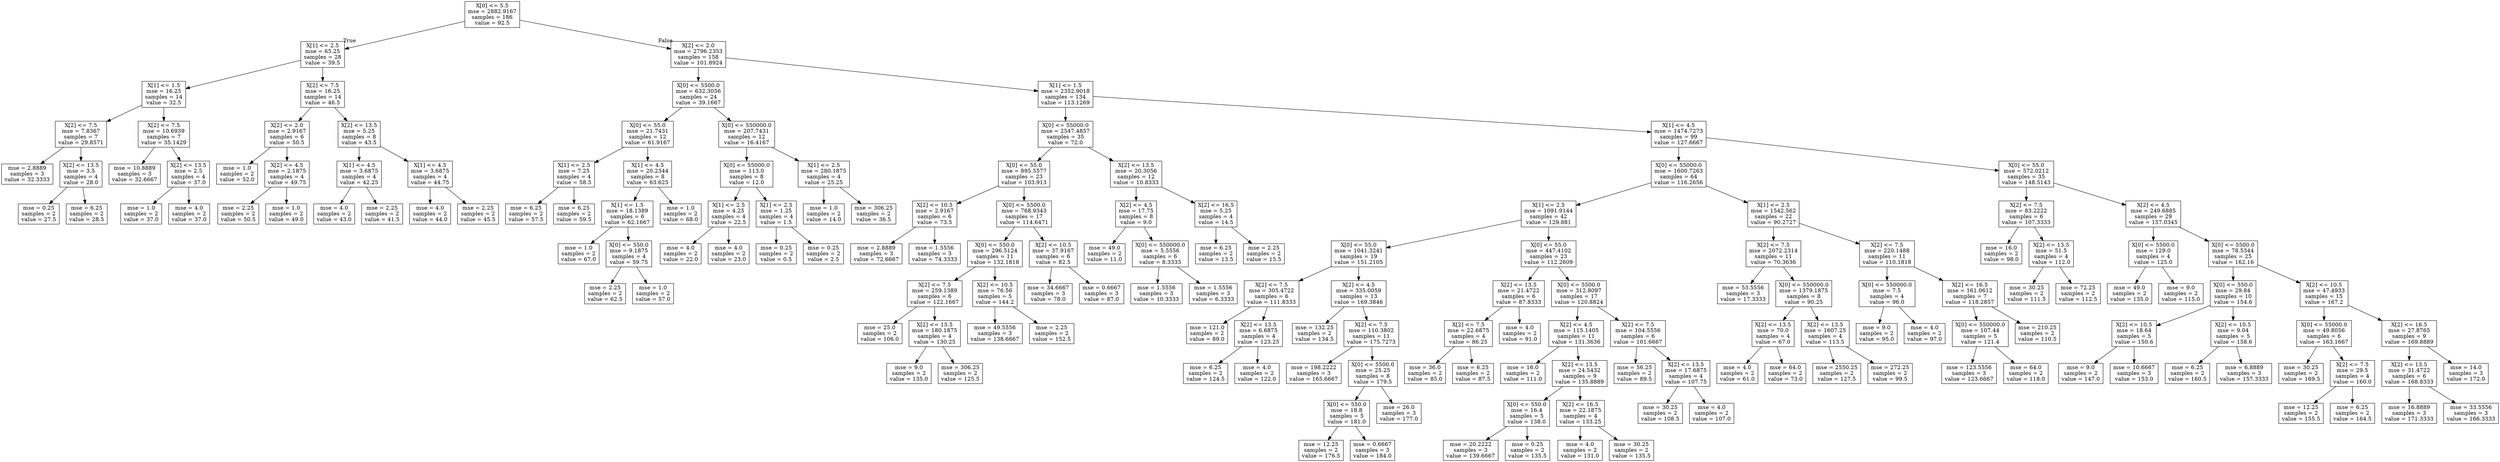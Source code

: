 digraph Tree {
node [shape=box] ;
0 [label="X[0] <= 5.5\nmse = 2882.9167\nsamples = 186\nvalue = 92.5"] ;
1 [label="X[1] <= 2.5\nmse = 65.25\nsamples = 28\nvalue = 39.5"] ;
0 -> 1 [labeldistance=2.5, labelangle=45, headlabel="True"] ;
2 [label="X[1] <= 1.5\nmse = 16.25\nsamples = 14\nvalue = 32.5"] ;
1 -> 2 ;
3 [label="X[2] <= 7.5\nmse = 7.8367\nsamples = 7\nvalue = 29.8571"] ;
2 -> 3 ;
4 [label="mse = 2.8889\nsamples = 3\nvalue = 32.3333"] ;
3 -> 4 ;
5 [label="X[2] <= 13.5\nmse = 3.5\nsamples = 4\nvalue = 28.0"] ;
3 -> 5 ;
6 [label="mse = 0.25\nsamples = 2\nvalue = 27.5"] ;
5 -> 6 ;
7 [label="mse = 6.25\nsamples = 2\nvalue = 28.5"] ;
5 -> 7 ;
8 [label="X[2] <= 7.5\nmse = 10.6939\nsamples = 7\nvalue = 35.1429"] ;
2 -> 8 ;
9 [label="mse = 10.8889\nsamples = 3\nvalue = 32.6667"] ;
8 -> 9 ;
10 [label="X[2] <= 13.5\nmse = 2.5\nsamples = 4\nvalue = 37.0"] ;
8 -> 10 ;
11 [label="mse = 1.0\nsamples = 2\nvalue = 37.0"] ;
10 -> 11 ;
12 [label="mse = 4.0\nsamples = 2\nvalue = 37.0"] ;
10 -> 12 ;
13 [label="X[2] <= 7.5\nmse = 16.25\nsamples = 14\nvalue = 46.5"] ;
1 -> 13 ;
14 [label="X[2] <= 2.0\nmse = 2.9167\nsamples = 6\nvalue = 50.5"] ;
13 -> 14 ;
15 [label="mse = 1.0\nsamples = 2\nvalue = 52.0"] ;
14 -> 15 ;
16 [label="X[2] <= 4.5\nmse = 2.1875\nsamples = 4\nvalue = 49.75"] ;
14 -> 16 ;
17 [label="mse = 2.25\nsamples = 2\nvalue = 50.5"] ;
16 -> 17 ;
18 [label="mse = 1.0\nsamples = 2\nvalue = 49.0"] ;
16 -> 18 ;
19 [label="X[2] <= 13.5\nmse = 5.25\nsamples = 8\nvalue = 43.5"] ;
13 -> 19 ;
20 [label="X[1] <= 4.5\nmse = 3.6875\nsamples = 4\nvalue = 42.25"] ;
19 -> 20 ;
21 [label="mse = 4.0\nsamples = 2\nvalue = 43.0"] ;
20 -> 21 ;
22 [label="mse = 2.25\nsamples = 2\nvalue = 41.5"] ;
20 -> 22 ;
23 [label="X[1] <= 4.5\nmse = 3.6875\nsamples = 4\nvalue = 44.75"] ;
19 -> 23 ;
24 [label="mse = 4.0\nsamples = 2\nvalue = 44.0"] ;
23 -> 24 ;
25 [label="mse = 2.25\nsamples = 2\nvalue = 45.5"] ;
23 -> 25 ;
26 [label="X[2] <= 2.0\nmse = 2796.2353\nsamples = 158\nvalue = 101.8924"] ;
0 -> 26 [labeldistance=2.5, labelangle=-45, headlabel="False"] ;
27 [label="X[0] <= 5500.0\nmse = 632.3056\nsamples = 24\nvalue = 39.1667"] ;
26 -> 27 ;
28 [label="X[0] <= 55.0\nmse = 21.7431\nsamples = 12\nvalue = 61.9167"] ;
27 -> 28 ;
29 [label="X[1] <= 2.5\nmse = 7.25\nsamples = 4\nvalue = 58.5"] ;
28 -> 29 ;
30 [label="mse = 6.25\nsamples = 2\nvalue = 57.5"] ;
29 -> 30 ;
31 [label="mse = 6.25\nsamples = 2\nvalue = 59.5"] ;
29 -> 31 ;
32 [label="X[1] <= 4.5\nmse = 20.2344\nsamples = 8\nvalue = 63.625"] ;
28 -> 32 ;
33 [label="X[1] <= 1.5\nmse = 18.1389\nsamples = 6\nvalue = 62.1667"] ;
32 -> 33 ;
34 [label="mse = 1.0\nsamples = 2\nvalue = 67.0"] ;
33 -> 34 ;
35 [label="X[0] <= 550.0\nmse = 9.1875\nsamples = 4\nvalue = 59.75"] ;
33 -> 35 ;
36 [label="mse = 2.25\nsamples = 2\nvalue = 62.5"] ;
35 -> 36 ;
37 [label="mse = 1.0\nsamples = 2\nvalue = 57.0"] ;
35 -> 37 ;
38 [label="mse = 1.0\nsamples = 2\nvalue = 68.0"] ;
32 -> 38 ;
39 [label="X[0] <= 550000.0\nmse = 207.7431\nsamples = 12\nvalue = 16.4167"] ;
27 -> 39 ;
40 [label="X[0] <= 55000.0\nmse = 113.0\nsamples = 8\nvalue = 12.0"] ;
39 -> 40 ;
41 [label="X[1] <= 2.5\nmse = 4.25\nsamples = 4\nvalue = 22.5"] ;
40 -> 41 ;
42 [label="mse = 4.0\nsamples = 2\nvalue = 22.0"] ;
41 -> 42 ;
43 [label="mse = 4.0\nsamples = 2\nvalue = 23.0"] ;
41 -> 43 ;
44 [label="X[1] <= 2.5\nmse = 1.25\nsamples = 4\nvalue = 1.5"] ;
40 -> 44 ;
45 [label="mse = 0.25\nsamples = 2\nvalue = 0.5"] ;
44 -> 45 ;
46 [label="mse = 0.25\nsamples = 2\nvalue = 2.5"] ;
44 -> 46 ;
47 [label="X[1] <= 2.5\nmse = 280.1875\nsamples = 4\nvalue = 25.25"] ;
39 -> 47 ;
48 [label="mse = 1.0\nsamples = 2\nvalue = 14.0"] ;
47 -> 48 ;
49 [label="mse = 306.25\nsamples = 2\nvalue = 36.5"] ;
47 -> 49 ;
50 [label="X[1] <= 1.5\nmse = 2352.9018\nsamples = 134\nvalue = 113.1269"] ;
26 -> 50 ;
51 [label="X[0] <= 55000.0\nmse = 2547.4857\nsamples = 35\nvalue = 72.0"] ;
50 -> 51 ;
52 [label="X[0] <= 55.0\nmse = 895.5577\nsamples = 23\nvalue = 103.913"] ;
51 -> 52 ;
53 [label="X[2] <= 10.5\nmse = 2.9167\nsamples = 6\nvalue = 73.5"] ;
52 -> 53 ;
54 [label="mse = 2.8889\nsamples = 3\nvalue = 72.6667"] ;
53 -> 54 ;
55 [label="mse = 1.5556\nsamples = 3\nvalue = 74.3333"] ;
53 -> 55 ;
56 [label="X[0] <= 5500.0\nmse = 768.9343\nsamples = 17\nvalue = 114.6471"] ;
52 -> 56 ;
57 [label="X[0] <= 550.0\nmse = 296.5124\nsamples = 11\nvalue = 132.1818"] ;
56 -> 57 ;
58 [label="X[2] <= 7.5\nmse = 259.1389\nsamples = 6\nvalue = 122.1667"] ;
57 -> 58 ;
59 [label="mse = 25.0\nsamples = 2\nvalue = 106.0"] ;
58 -> 59 ;
60 [label="X[2] <= 13.5\nmse = 180.1875\nsamples = 4\nvalue = 130.25"] ;
58 -> 60 ;
61 [label="mse = 9.0\nsamples = 2\nvalue = 135.0"] ;
60 -> 61 ;
62 [label="mse = 306.25\nsamples = 2\nvalue = 125.5"] ;
60 -> 62 ;
63 [label="X[2] <= 10.5\nmse = 76.56\nsamples = 5\nvalue = 144.2"] ;
57 -> 63 ;
64 [label="mse = 49.5556\nsamples = 3\nvalue = 138.6667"] ;
63 -> 64 ;
65 [label="mse = 2.25\nsamples = 2\nvalue = 152.5"] ;
63 -> 65 ;
66 [label="X[2] <= 10.5\nmse = 37.9167\nsamples = 6\nvalue = 82.5"] ;
56 -> 66 ;
67 [label="mse = 34.6667\nsamples = 3\nvalue = 78.0"] ;
66 -> 67 ;
68 [label="mse = 0.6667\nsamples = 3\nvalue = 87.0"] ;
66 -> 68 ;
69 [label="X[2] <= 13.5\nmse = 20.3056\nsamples = 12\nvalue = 10.8333"] ;
51 -> 69 ;
70 [label="X[2] <= 4.5\nmse = 17.75\nsamples = 8\nvalue = 9.0"] ;
69 -> 70 ;
71 [label="mse = 49.0\nsamples = 2\nvalue = 11.0"] ;
70 -> 71 ;
72 [label="X[0] <= 550000.0\nmse = 5.5556\nsamples = 6\nvalue = 8.3333"] ;
70 -> 72 ;
73 [label="mse = 1.5556\nsamples = 3\nvalue = 10.3333"] ;
72 -> 73 ;
74 [label="mse = 1.5556\nsamples = 3\nvalue = 6.3333"] ;
72 -> 74 ;
75 [label="X[2] <= 16.5\nmse = 5.25\nsamples = 4\nvalue = 14.5"] ;
69 -> 75 ;
76 [label="mse = 6.25\nsamples = 2\nvalue = 13.5"] ;
75 -> 76 ;
77 [label="mse = 2.25\nsamples = 2\nvalue = 15.5"] ;
75 -> 77 ;
78 [label="X[1] <= 4.5\nmse = 1474.7273\nsamples = 99\nvalue = 127.6667"] ;
50 -> 78 ;
79 [label="X[0] <= 55000.0\nmse = 1600.7263\nsamples = 64\nvalue = 116.2656"] ;
78 -> 79 ;
80 [label="X[1] <= 2.5\nmse = 1091.9144\nsamples = 42\nvalue = 129.881"] ;
79 -> 80 ;
81 [label="X[0] <= 55.0\nmse = 1041.3241\nsamples = 19\nvalue = 151.2105"] ;
80 -> 81 ;
82 [label="X[2] <= 7.5\nmse = 305.4722\nsamples = 6\nvalue = 111.8333"] ;
81 -> 82 ;
83 [label="mse = 121.0\nsamples = 2\nvalue = 89.0"] ;
82 -> 83 ;
84 [label="X[2] <= 13.5\nmse = 6.6875\nsamples = 4\nvalue = 123.25"] ;
82 -> 84 ;
85 [label="mse = 6.25\nsamples = 2\nvalue = 124.5"] ;
84 -> 85 ;
86 [label="mse = 4.0\nsamples = 2\nvalue = 122.0"] ;
84 -> 86 ;
87 [label="X[2] <= 4.5\nmse = 335.0059\nsamples = 13\nvalue = 169.3846"] ;
81 -> 87 ;
88 [label="mse = 132.25\nsamples = 2\nvalue = 134.5"] ;
87 -> 88 ;
89 [label="X[2] <= 7.5\nmse = 110.3802\nsamples = 11\nvalue = 175.7273"] ;
87 -> 89 ;
90 [label="mse = 198.2222\nsamples = 3\nvalue = 165.6667"] ;
89 -> 90 ;
91 [label="X[0] <= 5500.0\nmse = 25.25\nsamples = 8\nvalue = 179.5"] ;
89 -> 91 ;
92 [label="X[0] <= 550.0\nmse = 18.8\nsamples = 5\nvalue = 181.0"] ;
91 -> 92 ;
93 [label="mse = 12.25\nsamples = 2\nvalue = 176.5"] ;
92 -> 93 ;
94 [label="mse = 0.6667\nsamples = 3\nvalue = 184.0"] ;
92 -> 94 ;
95 [label="mse = 26.0\nsamples = 3\nvalue = 177.0"] ;
91 -> 95 ;
96 [label="X[0] <= 55.0\nmse = 447.4102\nsamples = 23\nvalue = 112.2609"] ;
80 -> 96 ;
97 [label="X[2] <= 13.5\nmse = 21.4722\nsamples = 6\nvalue = 87.8333"] ;
96 -> 97 ;
98 [label="X[2] <= 7.5\nmse = 22.6875\nsamples = 4\nvalue = 86.25"] ;
97 -> 98 ;
99 [label="mse = 36.0\nsamples = 2\nvalue = 85.0"] ;
98 -> 99 ;
100 [label="mse = 6.25\nsamples = 2\nvalue = 87.5"] ;
98 -> 100 ;
101 [label="mse = 4.0\nsamples = 2\nvalue = 91.0"] ;
97 -> 101 ;
102 [label="X[0] <= 5500.0\nmse = 312.8097\nsamples = 17\nvalue = 120.8824"] ;
96 -> 102 ;
103 [label="X[2] <= 4.5\nmse = 115.1405\nsamples = 11\nvalue = 131.3636"] ;
102 -> 103 ;
104 [label="mse = 16.0\nsamples = 2\nvalue = 111.0"] ;
103 -> 104 ;
105 [label="X[2] <= 13.5\nmse = 24.5432\nsamples = 9\nvalue = 135.8889"] ;
103 -> 105 ;
106 [label="X[0] <= 550.0\nmse = 16.4\nsamples = 5\nvalue = 138.0"] ;
105 -> 106 ;
107 [label="mse = 20.2222\nsamples = 3\nvalue = 139.6667"] ;
106 -> 107 ;
108 [label="mse = 0.25\nsamples = 2\nvalue = 135.5"] ;
106 -> 108 ;
109 [label="X[2] <= 16.5\nmse = 22.1875\nsamples = 4\nvalue = 133.25"] ;
105 -> 109 ;
110 [label="mse = 4.0\nsamples = 2\nvalue = 131.0"] ;
109 -> 110 ;
111 [label="mse = 30.25\nsamples = 2\nvalue = 135.5"] ;
109 -> 111 ;
112 [label="X[2] <= 7.5\nmse = 104.5556\nsamples = 6\nvalue = 101.6667"] ;
102 -> 112 ;
113 [label="mse = 56.25\nsamples = 2\nvalue = 89.5"] ;
112 -> 113 ;
114 [label="X[2] <= 13.5\nmse = 17.6875\nsamples = 4\nvalue = 107.75"] ;
112 -> 114 ;
115 [label="mse = 30.25\nsamples = 2\nvalue = 108.5"] ;
114 -> 115 ;
116 [label="mse = 4.0\nsamples = 2\nvalue = 107.0"] ;
114 -> 116 ;
117 [label="X[1] <= 2.5\nmse = 1542.562\nsamples = 22\nvalue = 90.2727"] ;
79 -> 117 ;
118 [label="X[2] <= 7.5\nmse = 2072.2314\nsamples = 11\nvalue = 70.3636"] ;
117 -> 118 ;
119 [label="mse = 53.5556\nsamples = 3\nvalue = 17.3333"] ;
118 -> 119 ;
120 [label="X[0] <= 550000.0\nmse = 1379.1875\nsamples = 8\nvalue = 90.25"] ;
118 -> 120 ;
121 [label="X[2] <= 13.5\nmse = 70.0\nsamples = 4\nvalue = 67.0"] ;
120 -> 121 ;
122 [label="mse = 4.0\nsamples = 2\nvalue = 61.0"] ;
121 -> 122 ;
123 [label="mse = 64.0\nsamples = 2\nvalue = 73.0"] ;
121 -> 123 ;
124 [label="X[2] <= 13.5\nmse = 1607.25\nsamples = 4\nvalue = 113.5"] ;
120 -> 124 ;
125 [label="mse = 2550.25\nsamples = 2\nvalue = 127.5"] ;
124 -> 125 ;
126 [label="mse = 272.25\nsamples = 2\nvalue = 99.5"] ;
124 -> 126 ;
127 [label="X[2] <= 7.5\nmse = 220.1488\nsamples = 11\nvalue = 110.1818"] ;
117 -> 127 ;
128 [label="X[0] <= 550000.0\nmse = 7.5\nsamples = 4\nvalue = 96.0"] ;
127 -> 128 ;
129 [label="mse = 9.0\nsamples = 2\nvalue = 95.0"] ;
128 -> 129 ;
130 [label="mse = 4.0\nsamples = 2\nvalue = 97.0"] ;
128 -> 130 ;
131 [label="X[2] <= 16.5\nmse = 161.0612\nsamples = 7\nvalue = 118.2857"] ;
127 -> 131 ;
132 [label="X[0] <= 550000.0\nmse = 107.44\nsamples = 5\nvalue = 121.4"] ;
131 -> 132 ;
133 [label="mse = 123.5556\nsamples = 3\nvalue = 123.6667"] ;
132 -> 133 ;
134 [label="mse = 64.0\nsamples = 2\nvalue = 118.0"] ;
132 -> 134 ;
135 [label="mse = 210.25\nsamples = 2\nvalue = 110.5"] ;
131 -> 135 ;
136 [label="X[0] <= 55.0\nmse = 572.0212\nsamples = 35\nvalue = 148.5143"] ;
78 -> 136 ;
137 [label="X[2] <= 7.5\nmse = 83.2222\nsamples = 6\nvalue = 107.3333"] ;
136 -> 137 ;
138 [label="mse = 16.0\nsamples = 2\nvalue = 98.0"] ;
137 -> 138 ;
139 [label="X[2] <= 13.5\nmse = 51.5\nsamples = 4\nvalue = 112.0"] ;
137 -> 139 ;
140 [label="mse = 30.25\nsamples = 2\nvalue = 111.5"] ;
139 -> 140 ;
141 [label="mse = 72.25\nsamples = 2\nvalue = 112.5"] ;
139 -> 141 ;
142 [label="X[2] <= 4.5\nmse = 249.6885\nsamples = 29\nvalue = 157.0345"] ;
136 -> 142 ;
143 [label="X[0] <= 5500.0\nmse = 129.0\nsamples = 4\nvalue = 125.0"] ;
142 -> 143 ;
144 [label="mse = 49.0\nsamples = 2\nvalue = 135.0"] ;
143 -> 144 ;
145 [label="mse = 9.0\nsamples = 2\nvalue = 115.0"] ;
143 -> 145 ;
146 [label="X[0] <= 5500.0\nmse = 78.5344\nsamples = 25\nvalue = 162.16"] ;
142 -> 146 ;
147 [label="X[0] <= 550.0\nmse = 29.84\nsamples = 10\nvalue = 154.6"] ;
146 -> 147 ;
148 [label="X[2] <= 10.5\nmse = 18.64\nsamples = 5\nvalue = 150.6"] ;
147 -> 148 ;
149 [label="mse = 9.0\nsamples = 2\nvalue = 147.0"] ;
148 -> 149 ;
150 [label="mse = 10.6667\nsamples = 3\nvalue = 153.0"] ;
148 -> 150 ;
151 [label="X[2] <= 10.5\nmse = 9.04\nsamples = 5\nvalue = 158.6"] ;
147 -> 151 ;
152 [label="mse = 6.25\nsamples = 2\nvalue = 160.5"] ;
151 -> 152 ;
153 [label="mse = 6.8889\nsamples = 3\nvalue = 157.3333"] ;
151 -> 153 ;
154 [label="X[2] <= 10.5\nmse = 47.4933\nsamples = 15\nvalue = 167.2"] ;
146 -> 154 ;
155 [label="X[0] <= 55000.0\nmse = 49.8056\nsamples = 6\nvalue = 163.1667"] ;
154 -> 155 ;
156 [label="mse = 30.25\nsamples = 2\nvalue = 169.5"] ;
155 -> 156 ;
157 [label="X[2] <= 7.5\nmse = 29.5\nsamples = 4\nvalue = 160.0"] ;
155 -> 157 ;
158 [label="mse = 12.25\nsamples = 2\nvalue = 155.5"] ;
157 -> 158 ;
159 [label="mse = 6.25\nsamples = 2\nvalue = 164.5"] ;
157 -> 159 ;
160 [label="X[2] <= 16.5\nmse = 27.8765\nsamples = 9\nvalue = 169.8889"] ;
154 -> 160 ;
161 [label="X[2] <= 13.5\nmse = 31.4722\nsamples = 6\nvalue = 168.8333"] ;
160 -> 161 ;
162 [label="mse = 16.8889\nsamples = 3\nvalue = 171.3333"] ;
161 -> 162 ;
163 [label="mse = 33.5556\nsamples = 3\nvalue = 166.3333"] ;
161 -> 163 ;
164 [label="mse = 14.0\nsamples = 3\nvalue = 172.0"] ;
160 -> 164 ;
}